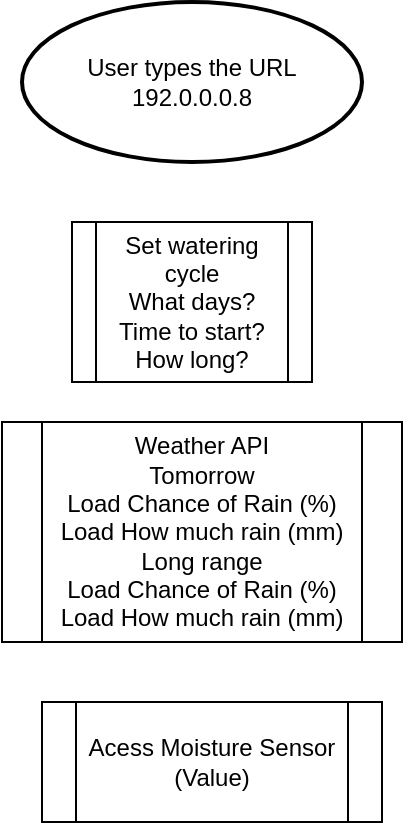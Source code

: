 <mxfile version="24.6.3" type="github">
  <diagram name="Page-1" id="fgbUA3F7tz_Lxha9GjpX">
    <mxGraphModel dx="954" dy="618" grid="1" gridSize="10" guides="1" tooltips="1" connect="1" arrows="1" fold="1" page="1" pageScale="1" pageWidth="827" pageHeight="1169" math="0" shadow="0">
      <root>
        <mxCell id="0" />
        <mxCell id="1" parent="0" />
        <mxCell id="G8RLT8oxJdw4lPv8j2Pv-1" value="User types the URL&lt;div&gt;192.0.0.0.8&lt;/div&gt;" style="strokeWidth=2;html=1;shape=mxgraph.flowchart.start_1;whiteSpace=wrap;" vertex="1" parent="1">
          <mxGeometry x="360" y="290" width="170" height="80" as="geometry" />
        </mxCell>
        <mxCell id="G8RLT8oxJdw4lPv8j2Pv-6" value="Set watering cycle&lt;div&gt;What days?&lt;/div&gt;&lt;div&gt;Time to start?&lt;/div&gt;&lt;div&gt;How long?&lt;/div&gt;" style="shape=process;whiteSpace=wrap;html=1;backgroundOutline=1;" vertex="1" parent="1">
          <mxGeometry x="385" y="400" width="120" height="80" as="geometry" />
        </mxCell>
        <mxCell id="G8RLT8oxJdw4lPv8j2Pv-7" value="&lt;div&gt;Weather API&lt;/div&gt;&lt;div&gt;Tomorrow&lt;/div&gt;Load Chance of Rain (%)&lt;div&gt;Load How much rain (mm)&lt;/div&gt;&lt;div&gt;Long range&lt;/div&gt;&lt;div&gt;Load Chance of Rain (%)&lt;div&gt;Load How much rain (mm)&lt;/div&gt;&lt;/div&gt;" style="shape=process;whiteSpace=wrap;html=1;backgroundOutline=1;" vertex="1" parent="1">
          <mxGeometry x="350" y="500" width="200" height="110" as="geometry" />
        </mxCell>
        <mxCell id="G8RLT8oxJdw4lPv8j2Pv-8" value="Acess Moisture Sensor&lt;div&gt;(Value)&lt;/div&gt;" style="shape=process;whiteSpace=wrap;html=1;backgroundOutline=1;" vertex="1" parent="1">
          <mxGeometry x="370" y="640" width="170" height="60" as="geometry" />
        </mxCell>
      </root>
    </mxGraphModel>
  </diagram>
</mxfile>
